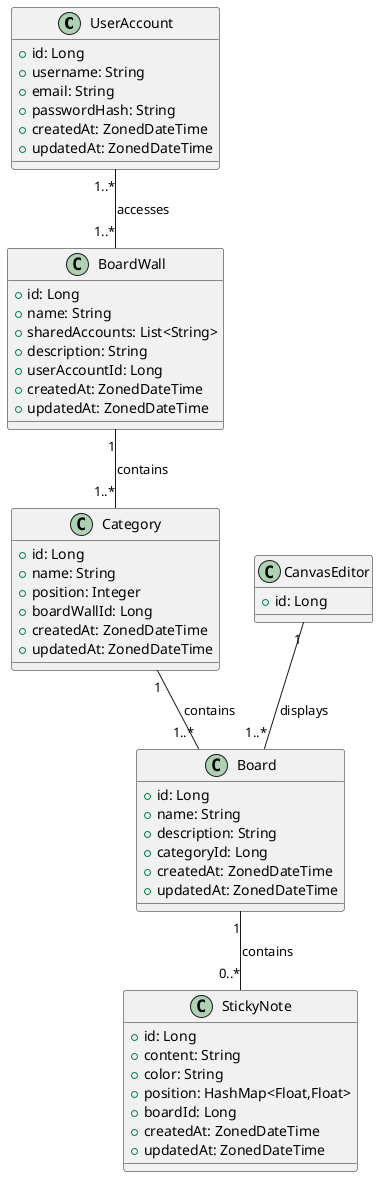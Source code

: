 @startuml

' Define UserAccount entity
class UserAccount {
    +id: Long
    +username: String
    +email: String
    +passwordHash: String
    +createdAt: ZonedDateTime
    +updatedAt: ZonedDateTime
}

' Define BoardWall entity
class BoardWall {
    +id: Long
    +name: String
    +sharedAccounts: List<String>
    +description: String
    +userAccountId: Long
    +createdAt: ZonedDateTime
    +updatedAt: ZonedDateTime
}

' Define Column entity
class Category {
    +id: Long
    +name: String
    +position: Integer
    +boardWallId: Long
    +createdAt: ZonedDateTime
    +updatedAt: ZonedDateTime
}

' Define Board entity
class Board {
    +id: Long
    +name: String
    +description: String
    +categoryId: Long
    +createdAt: ZonedDateTime
    +updatedAt: ZonedDateTime
}

' Define StickyNote entity
class StickyNote {
    +id: Long
    +content: String
    +color: String
    +position: HashMap<Float,Float>
    +boardId: Long
    +createdAt: ZonedDateTime
    +updatedAt: ZonedDateTime
}

class CanvasEditor {
    +id: Long
}

' Define relationships
UserAccount "1..*" -- "1..*" BoardWall : accesses
BoardWall "1" -- "1..*" Category : contains
Category "1" -- "1..*" Board : contains
Board "1" -- "0..*" StickyNote : contains

CanvasEditor "1" -- "1..*" Board : displays

@enduml